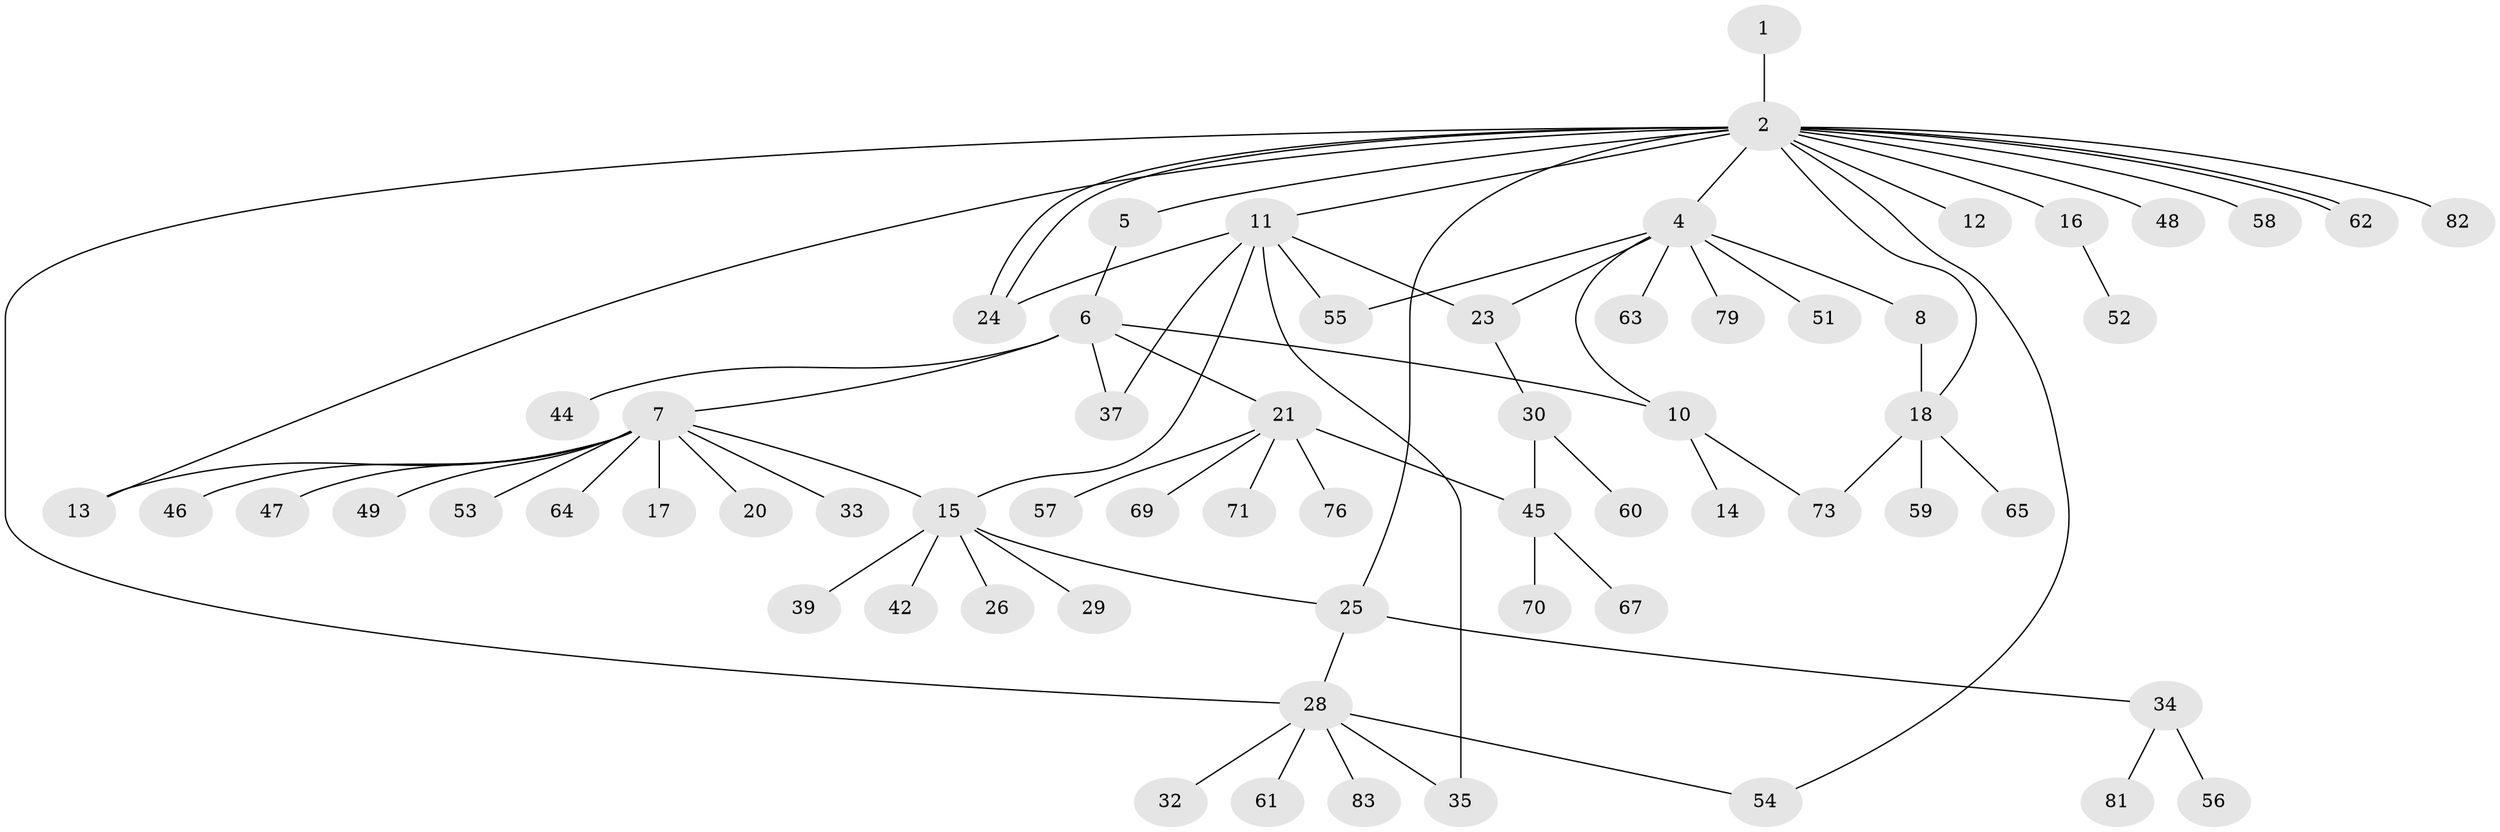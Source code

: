 // original degree distribution, {1: 0.5301204819277109, 20: 0.012048192771084338, 9: 0.012048192771084338, 2: 0.20481927710843373, 6: 0.024096385542168676, 12: 0.012048192771084338, 3: 0.08433734939759036, 5: 0.03614457831325301, 8: 0.012048192771084338, 4: 0.060240963855421686, 7: 0.012048192771084338}
// Generated by graph-tools (version 1.1) at 2025/11/02/27/25 16:11:11]
// undirected, 63 vertices, 78 edges
graph export_dot {
graph [start="1"]
  node [color=gray90,style=filled];
  1;
  2 [super="+3"];
  4 [super="+9"];
  5;
  6 [super="+72"];
  7 [super="+75"];
  8 [super="+22"];
  10 [super="+36"];
  11 [super="+80"];
  12;
  13;
  14;
  15 [super="+19"];
  16;
  17;
  18 [super="+43"];
  20;
  21 [super="+66"];
  23;
  24 [super="+27"];
  25 [super="+77"];
  26 [super="+31"];
  28 [super="+50"];
  29;
  30 [super="+38"];
  32;
  33;
  34 [super="+40"];
  35;
  37 [super="+41"];
  39;
  42 [super="+74"];
  44;
  45 [super="+68"];
  46 [super="+78"];
  47;
  48;
  49;
  51;
  52;
  53;
  54;
  55;
  56;
  57;
  58;
  59;
  60;
  61;
  62;
  63;
  64;
  65;
  67;
  69;
  70;
  71;
  73;
  76;
  79;
  81;
  82;
  83;
  1 -- 2;
  2 -- 4;
  2 -- 5;
  2 -- 11;
  2 -- 12;
  2 -- 13;
  2 -- 16;
  2 -- 18;
  2 -- 24;
  2 -- 24;
  2 -- 25;
  2 -- 28 [weight=2];
  2 -- 48;
  2 -- 54;
  2 -- 58;
  2 -- 62;
  2 -- 62;
  2 -- 82;
  4 -- 8;
  4 -- 10;
  4 -- 23;
  4 -- 51;
  4 -- 55;
  4 -- 63;
  4 -- 79;
  5 -- 6;
  6 -- 7;
  6 -- 10;
  6 -- 21;
  6 -- 44;
  6 -- 37;
  7 -- 13;
  7 -- 15 [weight=2];
  7 -- 17;
  7 -- 20;
  7 -- 33;
  7 -- 46;
  7 -- 47;
  7 -- 49;
  7 -- 53;
  7 -- 64;
  8 -- 18;
  10 -- 14;
  10 -- 73;
  11 -- 24;
  11 -- 35;
  11 -- 37;
  11 -- 55;
  11 -- 15;
  11 -- 23;
  15 -- 25;
  15 -- 29;
  15 -- 42;
  15 -- 26;
  15 -- 39;
  16 -- 52;
  18 -- 59;
  18 -- 73;
  18 -- 65;
  21 -- 45;
  21 -- 57;
  21 -- 69;
  21 -- 76;
  21 -- 71;
  23 -- 30;
  25 -- 28;
  25 -- 34;
  28 -- 32;
  28 -- 35;
  28 -- 61;
  28 -- 83;
  28 -- 54;
  30 -- 45;
  30 -- 60;
  34 -- 56;
  34 -- 81;
  45 -- 67;
  45 -- 70;
}
